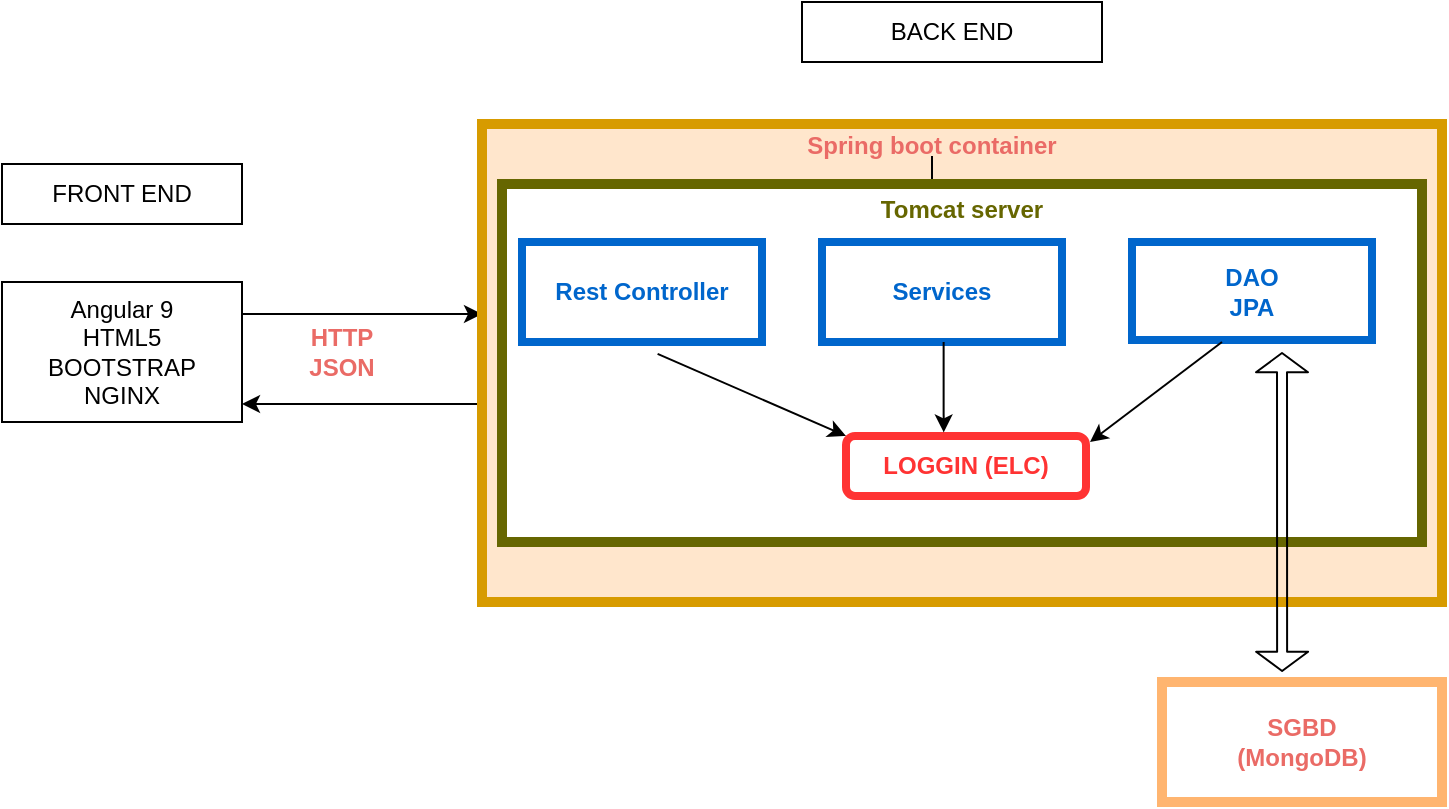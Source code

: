 <mxfile version="14.6.9" type="github">
  <diagram id="rSG5v4ZPmkzxN1nzPxEm" name="Page-1">
    <mxGraphModel dx="1038" dy="588" grid="1" gridSize="10" guides="1" tooltips="1" connect="1" arrows="1" fold="1" page="1" pageScale="1" pageWidth="827" pageHeight="1169" math="0" shadow="0">
      <root>
        <mxCell id="0" />
        <mxCell id="1" parent="0" />
        <mxCell id="hX1hWQaHhvhIc0ow1aSZ-1" value="FRONT END" style="rounded=0;whiteSpace=wrap;html=1;" parent="1" vertex="1">
          <mxGeometry x="40" y="101" width="120" height="30" as="geometry" />
        </mxCell>
        <mxCell id="hX1hWQaHhvhIc0ow1aSZ-3" value="Angular 9&lt;br&gt;HTML5&lt;br&gt;BOOTSTRAP&lt;br&gt;NGINX" style="rounded=0;whiteSpace=wrap;html=1;" parent="1" vertex="1">
          <mxGeometry x="40" y="160" width="120" height="70" as="geometry" />
        </mxCell>
        <mxCell id="hX1hWQaHhvhIc0ow1aSZ-4" value="" style="endArrow=classic;html=1;" parent="1" edge="1">
          <mxGeometry width="50" height="50" relative="1" as="geometry">
            <mxPoint x="160" y="176" as="sourcePoint" />
            <mxPoint x="280" y="176" as="targetPoint" />
          </mxGeometry>
        </mxCell>
        <mxCell id="hX1hWQaHhvhIc0ow1aSZ-5" value="" style="endArrow=classic;html=1;" parent="1" edge="1">
          <mxGeometry width="50" height="50" relative="1" as="geometry">
            <mxPoint x="280" y="221" as="sourcePoint" />
            <mxPoint x="160" y="221" as="targetPoint" />
          </mxGeometry>
        </mxCell>
        <mxCell id="hX1hWQaHhvhIc0ow1aSZ-6" value="HTTP JSON" style="text;html=1;align=center;verticalAlign=middle;whiteSpace=wrap;rounded=0;fontColor=#EA6B66;fontStyle=1" parent="1" vertex="1">
          <mxGeometry x="190" y="185" width="40" height="20" as="geometry" />
        </mxCell>
        <mxCell id="hX1hWQaHhvhIc0ow1aSZ-7" value="BACK END" style="rounded=0;whiteSpace=wrap;html=1;" parent="1" vertex="1">
          <mxGeometry x="440" y="20" width="150" height="30" as="geometry" />
        </mxCell>
        <mxCell id="hX1hWQaHhvhIc0ow1aSZ-17" value="" style="rounded=0;whiteSpace=wrap;html=1;strokeColor=#d79b00;strokeWidth=5;fillColor=#ffe6cc;" parent="1" vertex="1">
          <mxGeometry x="280" y="81" width="480" height="239" as="geometry" />
        </mxCell>
        <mxCell id="7Awj9rg1yYGEj0QasSxT-1" value="" style="edgeStyle=orthogonalEdgeStyle;rounded=0;orthogonalLoop=1;jettySize=auto;html=1;" edge="1" parent="1" source="hX1hWQaHhvhIc0ow1aSZ-19" target="hX1hWQaHhvhIc0ow1aSZ-20">
          <mxGeometry relative="1" as="geometry" />
        </mxCell>
        <mxCell id="hX1hWQaHhvhIc0ow1aSZ-19" value="Spring boot container" style="text;html=1;strokeColor=none;fillColor=none;align=center;verticalAlign=middle;whiteSpace=wrap;rounded=0;fontColor=#EA6B66;fontStyle=1" parent="1" vertex="1">
          <mxGeometry x="440" y="87" width="130" height="10" as="geometry" />
        </mxCell>
        <mxCell id="hX1hWQaHhvhIc0ow1aSZ-20" value="" style="rounded=0;whiteSpace=wrap;html=1;fontColor=#EA6B66;strokeWidth=5;strokeColor=#666600;" parent="1" vertex="1">
          <mxGeometry x="290" y="111" width="460" height="179" as="geometry" />
        </mxCell>
        <mxCell id="hX1hWQaHhvhIc0ow1aSZ-21" value="Tomcat server" style="text;html=1;align=center;verticalAlign=middle;whiteSpace=wrap;rounded=0;fontStyle=1;fontColor=#666600;" parent="1" vertex="1">
          <mxGeometry x="435" y="116" width="170" height="15" as="geometry" />
        </mxCell>
        <mxCell id="hX1hWQaHhvhIc0ow1aSZ-22" value="Rest Controller" style="rounded=0;whiteSpace=wrap;html=1;strokeWidth=4;fontColor=#0066CC;fontStyle=1;strokeColor=#0066CC;" parent="1" vertex="1">
          <mxGeometry x="300" y="140" width="120" height="50" as="geometry" />
        </mxCell>
        <mxCell id="hX1hWQaHhvhIc0ow1aSZ-24" value="Services" style="rounded=0;whiteSpace=wrap;html=1;strokeWidth=4;fontColor=#0066CC;fontStyle=1;strokeColor=#0066CC;" parent="1" vertex="1">
          <mxGeometry x="450" y="140" width="120" height="50" as="geometry" />
        </mxCell>
        <mxCell id="hX1hWQaHhvhIc0ow1aSZ-25" value="DAO&lt;br&gt;JPA" style="rounded=0;whiteSpace=wrap;html=1;strokeWidth=4;fontColor=#0066CC;fontStyle=1;strokeColor=#0066CC;" parent="1" vertex="1">
          <mxGeometry x="605" y="140" width="120" height="49" as="geometry" />
        </mxCell>
        <mxCell id="hX1hWQaHhvhIc0ow1aSZ-28" value="" style="endArrow=classic;startArrow=classic;html=1;fontColor=#0066CC;shape=flexArrow;width=5;startSize=2.87;endSize=2.87;exitX=0.429;exitY=0;exitDx=0;exitDy=0;exitPerimeter=0;" parent="1" edge="1">
          <mxGeometry width="100" height="100" relative="1" as="geometry">
            <mxPoint x="680.06" y="355" as="sourcePoint" />
            <mxPoint x="680" y="195" as="targetPoint" />
          </mxGeometry>
        </mxCell>
        <mxCell id="hX1hWQaHhvhIc0ow1aSZ-29" value="SGBD&lt;br&gt;(MongoDB)" style="rounded=0;whiteSpace=wrap;html=1;strokeWidth=5;strokeColor=#FFB570;fontStyle=1;fontColor=#EA6B66;" parent="1" vertex="1">
          <mxGeometry x="620" y="360" width="140" height="60" as="geometry" />
        </mxCell>
        <mxCell id="hX1hWQaHhvhIc0ow1aSZ-31" value="LOGGIN (ELC)" style="rounded=1;whiteSpace=wrap;html=1;strokeWidth=4;fontStyle=1;strokeColor=#FF3333;fontColor=#FF3333;" parent="1" vertex="1">
          <mxGeometry x="462" y="237" width="120" height="30" as="geometry" />
        </mxCell>
        <mxCell id="hX1hWQaHhvhIc0ow1aSZ-32" value="" style="endArrow=classic;html=1;fontColor=#FF3333;exitX=0.13;exitY=0.497;exitDx=0;exitDy=0;exitPerimeter=0;entryX=0;entryY=0;entryDx=0;entryDy=0;" parent="1" target="hX1hWQaHhvhIc0ow1aSZ-31" edge="1">
          <mxGeometry width="50" height="50" relative="1" as="geometry">
            <mxPoint x="367.8" y="195.963" as="sourcePoint" />
            <mxPoint x="447.84" y="246.083" as="targetPoint" />
          </mxGeometry>
        </mxCell>
        <mxCell id="hX1hWQaHhvhIc0ow1aSZ-33" value="" style="endArrow=classic;html=1;fontColor=#FF3333;exitX=0.375;exitY=1.02;exitDx=0;exitDy=0;exitPerimeter=0;" parent="1" edge="1">
          <mxGeometry width="50" height="50" relative="1" as="geometry">
            <mxPoint x="650" y="189.98" as="sourcePoint" />
            <mxPoint x="584" y="240" as="targetPoint" />
          </mxGeometry>
        </mxCell>
        <mxCell id="hX1hWQaHhvhIc0ow1aSZ-34" value="" style="endArrow=classic;html=1;fontColor=#FF3333;exitX=0.13;exitY=0.497;exitDx=0;exitDy=0;exitPerimeter=0;entryX=0.407;entryY=-0.06;entryDx=0;entryDy=0;entryPerimeter=0;" parent="1" target="hX1hWQaHhvhIc0ow1aSZ-31" edge="1">
          <mxGeometry width="50" height="50" relative="1" as="geometry">
            <mxPoint x="510.8" y="189.963" as="sourcePoint" />
            <mxPoint x="590.84" y="240.083" as="targetPoint" />
          </mxGeometry>
        </mxCell>
      </root>
    </mxGraphModel>
  </diagram>
</mxfile>
